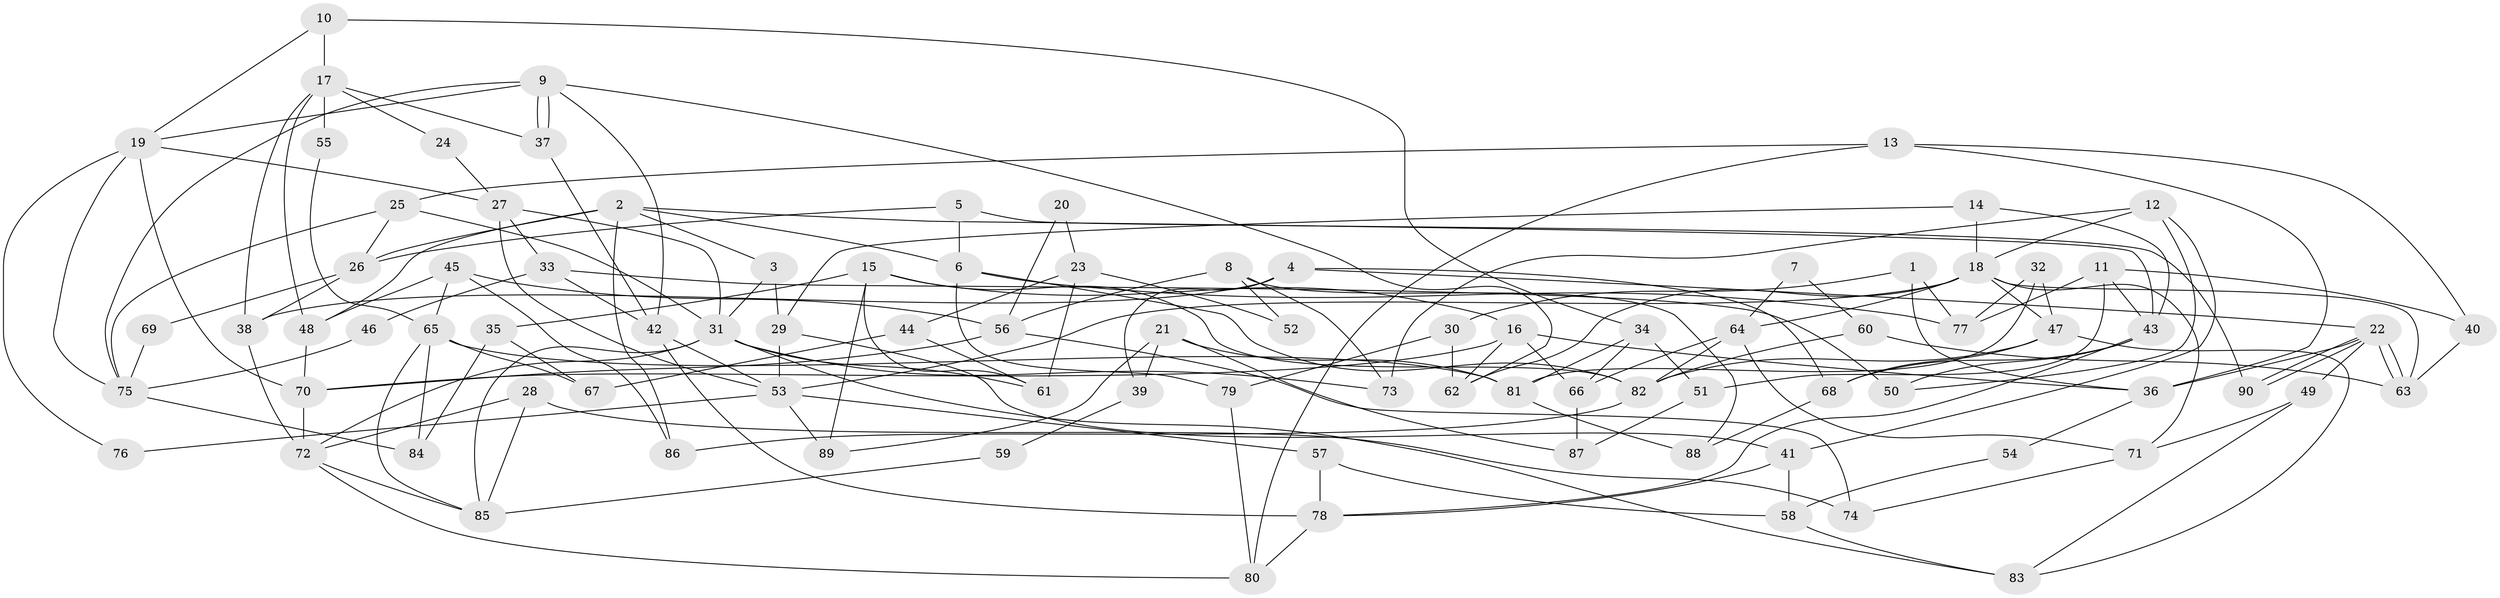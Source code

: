 // Generated by graph-tools (version 1.1) at 2025/49/03/09/25 04:49:15]
// undirected, 90 vertices, 180 edges
graph export_dot {
graph [start="1"]
  node [color=gray90,style=filled];
  1;
  2;
  3;
  4;
  5;
  6;
  7;
  8;
  9;
  10;
  11;
  12;
  13;
  14;
  15;
  16;
  17;
  18;
  19;
  20;
  21;
  22;
  23;
  24;
  25;
  26;
  27;
  28;
  29;
  30;
  31;
  32;
  33;
  34;
  35;
  36;
  37;
  38;
  39;
  40;
  41;
  42;
  43;
  44;
  45;
  46;
  47;
  48;
  49;
  50;
  51;
  52;
  53;
  54;
  55;
  56;
  57;
  58;
  59;
  60;
  61;
  62;
  63;
  64;
  65;
  66;
  67;
  68;
  69;
  70;
  71;
  72;
  73;
  74;
  75;
  76;
  77;
  78;
  79;
  80;
  81;
  82;
  83;
  84;
  85;
  86;
  87;
  88;
  89;
  90;
  1 -- 36;
  1 -- 30;
  1 -- 77;
  2 -- 6;
  2 -- 48;
  2 -- 3;
  2 -- 26;
  2 -- 43;
  2 -- 86;
  3 -- 31;
  3 -- 29;
  4 -- 22;
  4 -- 68;
  4 -- 38;
  4 -- 39;
  5 -- 6;
  5 -- 26;
  5 -- 90;
  6 -- 77;
  6 -- 82;
  6 -- 79;
  7 -- 60;
  7 -- 64;
  8 -- 73;
  8 -- 56;
  8 -- 52;
  8 -- 88;
  9 -- 42;
  9 -- 37;
  9 -- 37;
  9 -- 19;
  9 -- 62;
  9 -- 75;
  10 -- 19;
  10 -- 34;
  10 -- 17;
  11 -- 40;
  11 -- 43;
  11 -- 51;
  11 -- 77;
  12 -- 50;
  12 -- 41;
  12 -- 18;
  12 -- 73;
  13 -- 36;
  13 -- 25;
  13 -- 40;
  13 -- 80;
  14 -- 18;
  14 -- 43;
  14 -- 29;
  15 -- 16;
  15 -- 89;
  15 -- 35;
  15 -- 61;
  15 -- 82;
  16 -- 62;
  16 -- 70;
  16 -- 36;
  16 -- 66;
  17 -- 37;
  17 -- 24;
  17 -- 38;
  17 -- 48;
  17 -- 55;
  18 -- 47;
  18 -- 53;
  18 -- 62;
  18 -- 63;
  18 -- 64;
  18 -- 71;
  19 -- 27;
  19 -- 70;
  19 -- 75;
  19 -- 76;
  20 -- 56;
  20 -- 23;
  21 -- 81;
  21 -- 87;
  21 -- 39;
  21 -- 89;
  22 -- 90;
  22 -- 90;
  22 -- 63;
  22 -- 63;
  22 -- 36;
  22 -- 49;
  23 -- 61;
  23 -- 44;
  23 -- 52;
  24 -- 27;
  25 -- 26;
  25 -- 75;
  25 -- 31;
  26 -- 38;
  26 -- 69;
  27 -- 53;
  27 -- 31;
  27 -- 33;
  28 -- 74;
  28 -- 85;
  28 -- 72;
  29 -- 41;
  29 -- 53;
  30 -- 79;
  30 -- 62;
  31 -- 72;
  31 -- 61;
  31 -- 73;
  31 -- 83;
  31 -- 85;
  32 -- 81;
  32 -- 77;
  32 -- 47;
  33 -- 42;
  33 -- 46;
  33 -- 50;
  34 -- 66;
  34 -- 81;
  34 -- 51;
  35 -- 84;
  35 -- 67;
  36 -- 54;
  37 -- 42;
  38 -- 72;
  39 -- 59;
  40 -- 63;
  41 -- 78;
  41 -- 58;
  42 -- 53;
  42 -- 78;
  43 -- 78;
  43 -- 50;
  43 -- 68;
  44 -- 67;
  44 -- 61;
  45 -- 86;
  45 -- 48;
  45 -- 56;
  45 -- 65;
  46 -- 75;
  47 -- 83;
  47 -- 68;
  47 -- 82;
  48 -- 70;
  49 -- 71;
  49 -- 83;
  51 -- 87;
  53 -- 57;
  53 -- 76;
  53 -- 89;
  54 -- 58;
  55 -- 65;
  56 -- 70;
  56 -- 74;
  57 -- 58;
  57 -- 78;
  58 -- 83;
  59 -- 85;
  60 -- 82;
  60 -- 63;
  64 -- 82;
  64 -- 66;
  64 -- 71;
  65 -- 85;
  65 -- 67;
  65 -- 81;
  65 -- 84;
  66 -- 87;
  68 -- 88;
  69 -- 75;
  70 -- 72;
  71 -- 74;
  72 -- 80;
  72 -- 85;
  75 -- 84;
  78 -- 80;
  79 -- 80;
  81 -- 88;
  82 -- 86;
}
